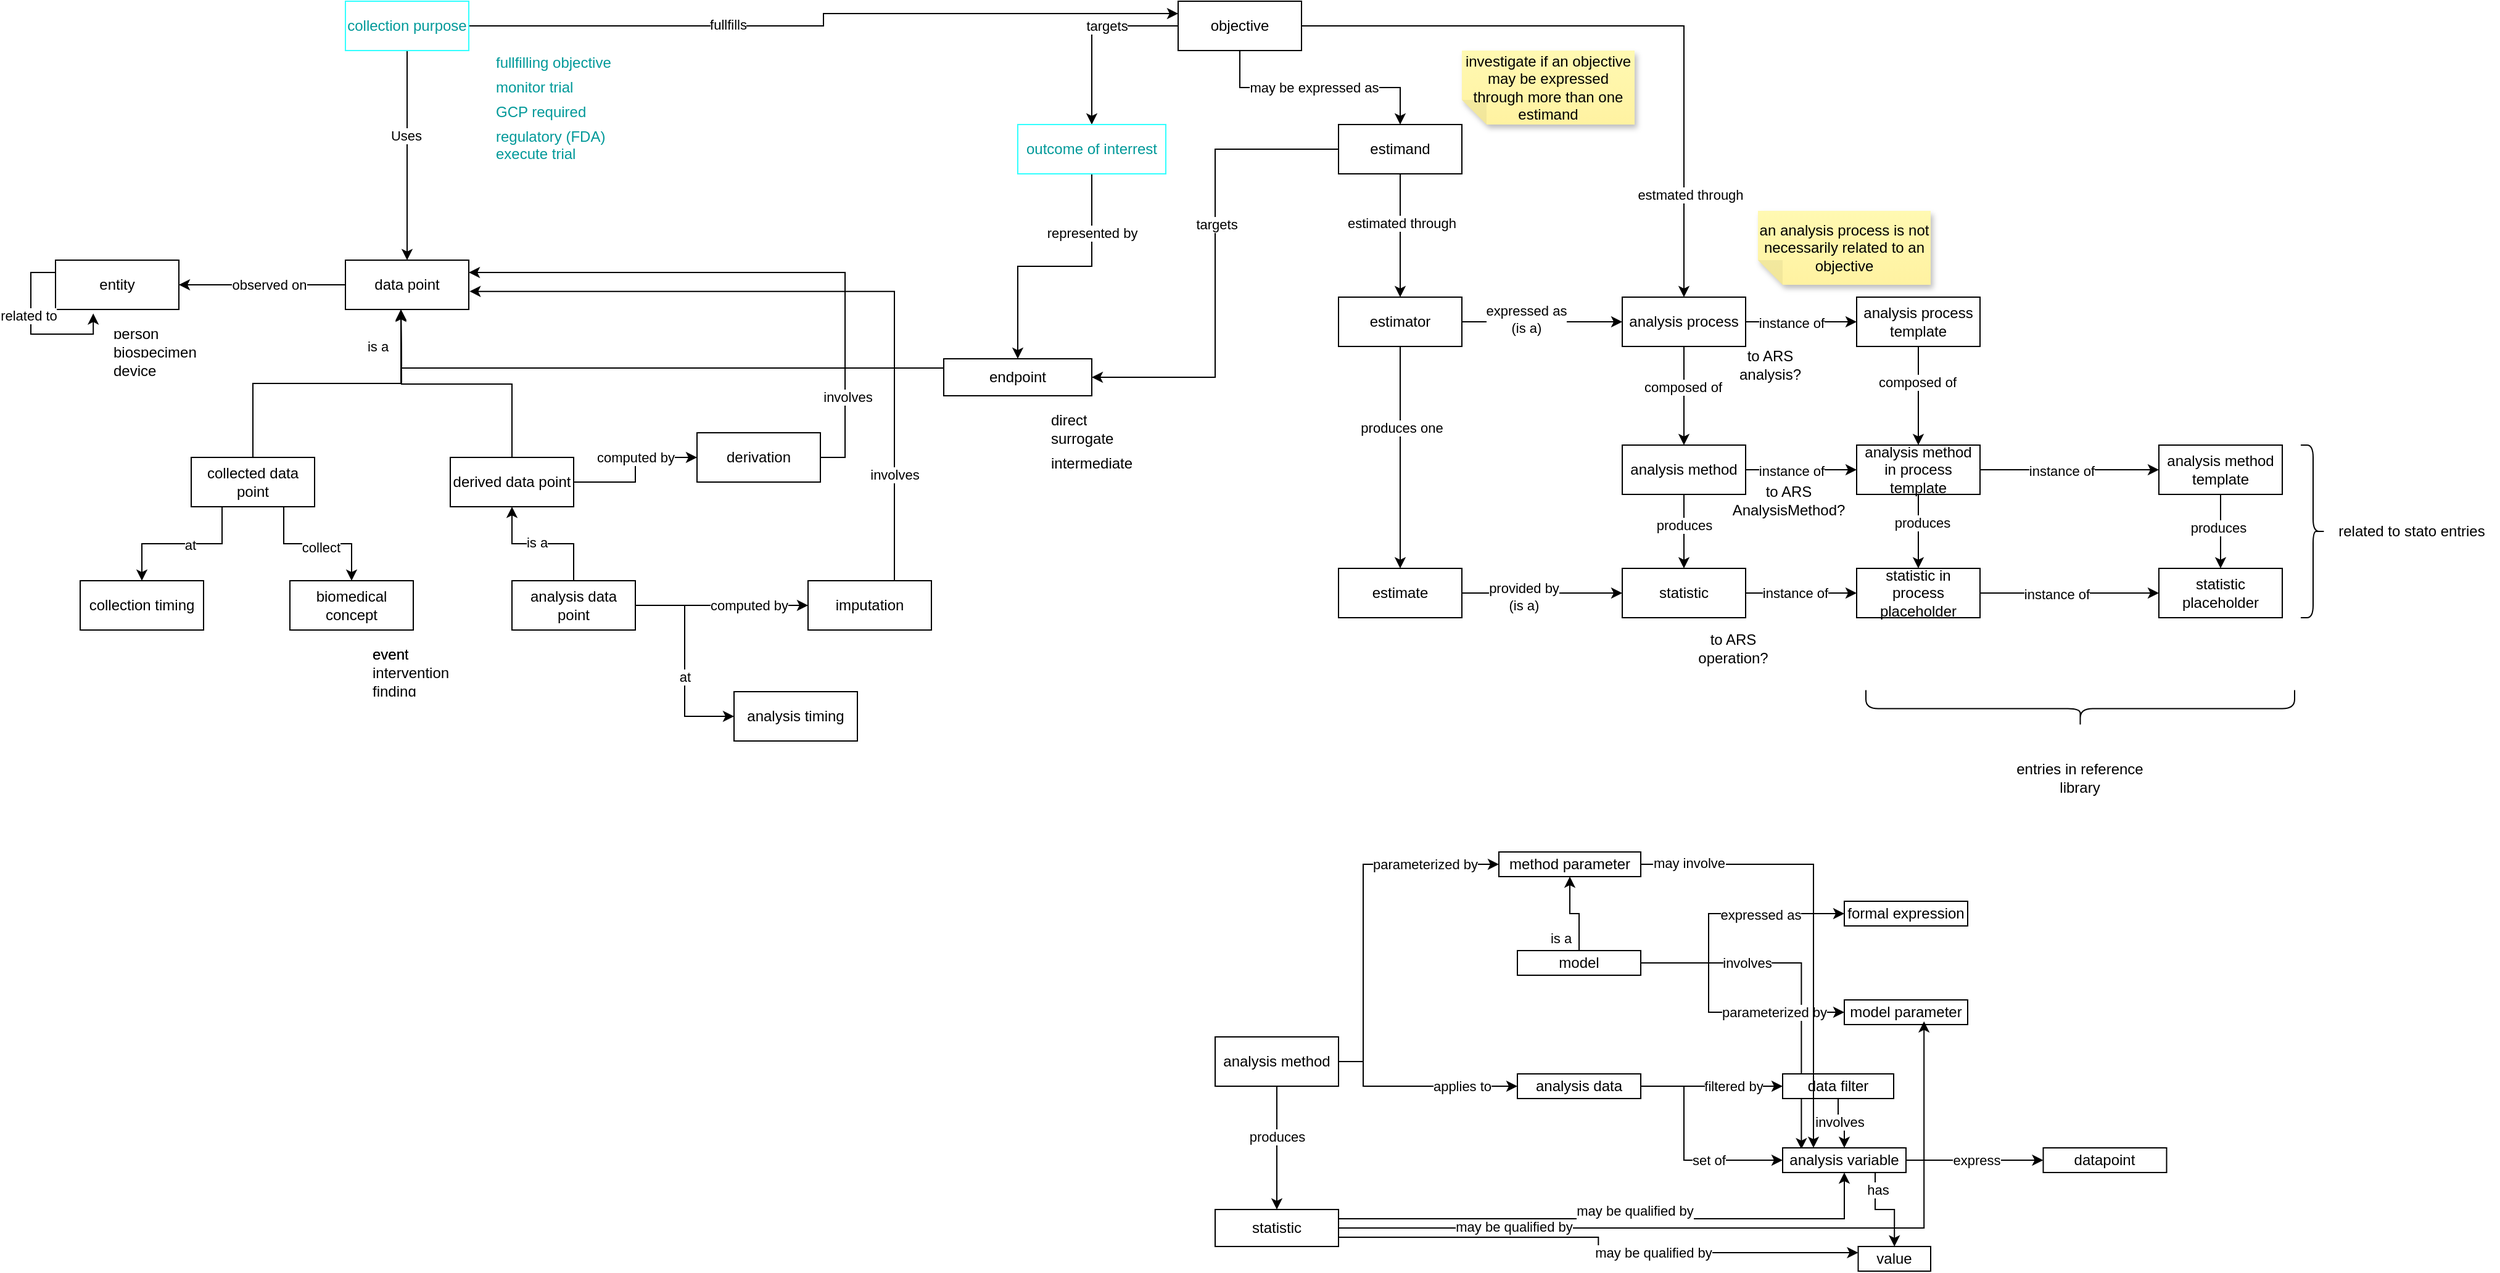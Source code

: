 <mxfile version="28.2.5">
  <diagram id="PpFPkoP9Tohy6IJCOHoA" name="Page-1">
    <mxGraphModel dx="2148" dy="1159" grid="1" gridSize="10" guides="1" tooltips="1" connect="1" arrows="1" fold="1" page="1" pageScale="1" pageWidth="850" pageHeight="1100" math="0" shadow="0">
      <root>
        <mxCell id="0" />
        <mxCell id="1" parent="0" />
        <mxCell id="tlHSpGF_E2xz41YYDQiU-115" style="edgeStyle=orthogonalEdgeStyle;rounded=0;orthogonalLoop=1;jettySize=auto;html=1;exitX=0;exitY=0.5;exitDx=0;exitDy=0;entryX=1;entryY=0.5;entryDx=0;entryDy=0;" parent="1" source="tlHSpGF_E2xz41YYDQiU-85" target="tlHSpGF_E2xz41YYDQiU-103" edge="1">
          <mxGeometry relative="1" as="geometry" />
        </mxCell>
        <mxCell id="tlHSpGF_E2xz41YYDQiU-126" value="observed on" style="edgeLabel;html=1;align=center;verticalAlign=middle;resizable=0;points=[];" parent="tlHSpGF_E2xz41YYDQiU-115" vertex="1" connectable="0">
          <mxGeometry x="-0.077" relative="1" as="geometry">
            <mxPoint as="offset" />
          </mxGeometry>
        </mxCell>
        <mxCell id="tlHSpGF_E2xz41YYDQiU-85" value="data point" style="whiteSpace=wrap;html=1;align=center;" parent="1" vertex="1">
          <mxGeometry x="325" y="250" width="100" height="40" as="geometry" />
        </mxCell>
        <mxCell id="tlHSpGF_E2xz41YYDQiU-117" style="edgeStyle=orthogonalEdgeStyle;rounded=0;orthogonalLoop=1;jettySize=auto;html=1;exitX=0.25;exitY=1;exitDx=0;exitDy=0;entryX=0.5;entryY=0;entryDx=0;entryDy=0;" parent="1" source="tlHSpGF_E2xz41YYDQiU-86" target="tlHSpGF_E2xz41YYDQiU-90" edge="1">
          <mxGeometry relative="1" as="geometry" />
        </mxCell>
        <mxCell id="tlHSpGF_E2xz41YYDQiU-120" value="at" style="edgeLabel;html=1;align=center;verticalAlign=middle;resizable=0;points=[];" parent="tlHSpGF_E2xz41YYDQiU-117" vertex="1" connectable="0">
          <mxGeometry x="-0.108" y="1" relative="1" as="geometry">
            <mxPoint as="offset" />
          </mxGeometry>
        </mxCell>
        <mxCell id="tlHSpGF_E2xz41YYDQiU-118" style="edgeStyle=orthogonalEdgeStyle;rounded=0;orthogonalLoop=1;jettySize=auto;html=1;exitX=0.75;exitY=1;exitDx=0;exitDy=0;entryX=0.5;entryY=0;entryDx=0;entryDy=0;" parent="1" source="tlHSpGF_E2xz41YYDQiU-86" target="tlHSpGF_E2xz41YYDQiU-89" edge="1">
          <mxGeometry relative="1" as="geometry" />
        </mxCell>
        <mxCell id="tlHSpGF_E2xz41YYDQiU-121" value="Text" style="edgeLabel;html=1;align=center;verticalAlign=middle;resizable=0;points=[];" parent="tlHSpGF_E2xz41YYDQiU-118" vertex="1" connectable="0">
          <mxGeometry x="-0.013" y="-2" relative="1" as="geometry">
            <mxPoint as="offset" />
          </mxGeometry>
        </mxCell>
        <mxCell id="tlHSpGF_E2xz41YYDQiU-122" value="collect" style="edgeLabel;html=1;align=center;verticalAlign=middle;resizable=0;points=[];" parent="tlHSpGF_E2xz41YYDQiU-118" vertex="1" connectable="0">
          <mxGeometry x="0.038" y="-3" relative="1" as="geometry">
            <mxPoint as="offset" />
          </mxGeometry>
        </mxCell>
        <mxCell id="tlHSpGF_E2xz41YYDQiU-86" value="collected data point" style="whiteSpace=wrap;html=1;align=center;" parent="1" vertex="1">
          <mxGeometry x="200" y="410" width="100" height="40" as="geometry" />
        </mxCell>
        <mxCell id="tlHSpGF_E2xz41YYDQiU-125" style="edgeStyle=orthogonalEdgeStyle;rounded=0;orthogonalLoop=1;jettySize=auto;html=1;exitX=0.5;exitY=0;exitDx=0;exitDy=0;" parent="1" source="tlHSpGF_E2xz41YYDQiU-87" edge="1">
          <mxGeometry relative="1" as="geometry">
            <mxPoint x="370.0" y="290" as="targetPoint" />
          </mxGeometry>
        </mxCell>
        <mxCell id="tlHSpGF_E2xz41YYDQiU-127" style="edgeStyle=orthogonalEdgeStyle;rounded=0;orthogonalLoop=1;jettySize=auto;html=1;exitX=1;exitY=0.5;exitDx=0;exitDy=0;entryX=0;entryY=0.5;entryDx=0;entryDy=0;" parent="1" source="tlHSpGF_E2xz41YYDQiU-87" target="tlHSpGF_E2xz41YYDQiU-93" edge="1">
          <mxGeometry relative="1" as="geometry" />
        </mxCell>
        <mxCell id="tlHSpGF_E2xz41YYDQiU-128" value="computed by" style="edgeLabel;html=1;align=center;verticalAlign=middle;resizable=0;points=[];" parent="tlHSpGF_E2xz41YYDQiU-127" vertex="1" connectable="0">
          <mxGeometry x="0.427" y="-1" relative="1" as="geometry">
            <mxPoint x="-16" y="-1" as="offset" />
          </mxGeometry>
        </mxCell>
        <mxCell id="tlHSpGF_E2xz41YYDQiU-87" value="derived data point" style="whiteSpace=wrap;html=1;align=center;" parent="1" vertex="1">
          <mxGeometry x="410" y="410" width="100" height="40" as="geometry" />
        </mxCell>
        <mxCell id="tlHSpGF_E2xz41YYDQiU-101" style="edgeStyle=orthogonalEdgeStyle;rounded=0;orthogonalLoop=1;jettySize=auto;html=1;exitX=0.5;exitY=0;exitDx=0;exitDy=0;" parent="1" source="tlHSpGF_E2xz41YYDQiU-88" target="tlHSpGF_E2xz41YYDQiU-87" edge="1">
          <mxGeometry relative="1" as="geometry" />
        </mxCell>
        <mxCell id="tlHSpGF_E2xz41YYDQiU-102" value="is a" style="edgeLabel;html=1;align=center;verticalAlign=middle;resizable=0;points=[];" parent="tlHSpGF_E2xz41YYDQiU-101" vertex="1" connectable="0">
          <mxGeometry x="0.308" y="-1" relative="1" as="geometry">
            <mxPoint x="12" as="offset" />
          </mxGeometry>
        </mxCell>
        <mxCell id="tlHSpGF_E2xz41YYDQiU-129" style="edgeStyle=orthogonalEdgeStyle;rounded=0;orthogonalLoop=1;jettySize=auto;html=1;exitX=1;exitY=0.5;exitDx=0;exitDy=0;entryX=0;entryY=0.5;entryDx=0;entryDy=0;" parent="1" source="tlHSpGF_E2xz41YYDQiU-88" target="tlHSpGF_E2xz41YYDQiU-100" edge="1">
          <mxGeometry relative="1" as="geometry" />
        </mxCell>
        <mxCell id="tlHSpGF_E2xz41YYDQiU-130" value="at" style="edgeLabel;html=1;align=center;verticalAlign=middle;resizable=0;points=[];" parent="tlHSpGF_E2xz41YYDQiU-129" vertex="1" connectable="0">
          <mxGeometry x="0.152" relative="1" as="geometry">
            <mxPoint as="offset" />
          </mxGeometry>
        </mxCell>
        <mxCell id="tlHSpGF_E2xz41YYDQiU-88" value="analysis data point" style="whiteSpace=wrap;html=1;align=center;" parent="1" vertex="1">
          <mxGeometry x="460" y="510" width="100" height="40" as="geometry" />
        </mxCell>
        <mxCell id="tlHSpGF_E2xz41YYDQiU-89" value="biomedical concept" style="whiteSpace=wrap;html=1;align=center;" parent="1" vertex="1">
          <mxGeometry x="280" y="510" width="100" height="40" as="geometry" />
        </mxCell>
        <mxCell id="tlHSpGF_E2xz41YYDQiU-90" value="collection timing" style="whiteSpace=wrap;html=1;align=center;" parent="1" vertex="1">
          <mxGeometry x="110" y="510" width="100" height="40" as="geometry" />
        </mxCell>
        <mxCell id="tlHSpGF_E2xz41YYDQiU-104" style="edgeStyle=orthogonalEdgeStyle;rounded=0;orthogonalLoop=1;jettySize=auto;html=1;exitX=1;exitY=0.5;exitDx=0;exitDy=0;entryX=1;entryY=0.25;entryDx=0;entryDy=0;" parent="1" source="tlHSpGF_E2xz41YYDQiU-93" target="tlHSpGF_E2xz41YYDQiU-85" edge="1">
          <mxGeometry relative="1" as="geometry" />
        </mxCell>
        <mxCell id="tlHSpGF_E2xz41YYDQiU-132" value="involves" style="edgeLabel;html=1;align=center;verticalAlign=middle;resizable=0;points=[];" parent="tlHSpGF_E2xz41YYDQiU-104" vertex="1" connectable="0">
          <mxGeometry x="-0.639" y="-2" relative="1" as="geometry">
            <mxPoint y="16" as="offset" />
          </mxGeometry>
        </mxCell>
        <mxCell id="tlHSpGF_E2xz41YYDQiU-93" value="derivation" style="whiteSpace=wrap;html=1;align=center;" parent="1" vertex="1">
          <mxGeometry x="610" y="390" width="100" height="40" as="geometry" />
        </mxCell>
        <mxCell id="tlHSpGF_E2xz41YYDQiU-98" value="imputation" style="whiteSpace=wrap;html=1;align=center;" parent="1" vertex="1">
          <mxGeometry x="700" y="510" width="100" height="40" as="geometry" />
        </mxCell>
        <mxCell id="tlHSpGF_E2xz41YYDQiU-99" value="" style="edgeStyle=orthogonalEdgeStyle;rounded=0;orthogonalLoop=1;jettySize=auto;html=1;" parent="1" source="tlHSpGF_E2xz41YYDQiU-88" target="tlHSpGF_E2xz41YYDQiU-98" edge="1">
          <mxGeometry relative="1" as="geometry" />
        </mxCell>
        <mxCell id="tlHSpGF_E2xz41YYDQiU-145" value="computed by" style="edgeLabel;html=1;align=center;verticalAlign=middle;resizable=0;points=[];" parent="tlHSpGF_E2xz41YYDQiU-99" vertex="1" connectable="0">
          <mxGeometry x="0.489" y="1" relative="1" as="geometry">
            <mxPoint x="-12" y="1" as="offset" />
          </mxGeometry>
        </mxCell>
        <mxCell id="tlHSpGF_E2xz41YYDQiU-100" value="analysis timing" style="whiteSpace=wrap;html=1;align=center;" parent="1" vertex="1">
          <mxGeometry x="640" y="600" width="100" height="40" as="geometry" />
        </mxCell>
        <mxCell id="tlHSpGF_E2xz41YYDQiU-103" value="entity" style="whiteSpace=wrap;html=1;align=center;" parent="1" vertex="1">
          <mxGeometry x="90" y="250" width="100" height="40" as="geometry" />
        </mxCell>
        <mxCell id="tlHSpGF_E2xz41YYDQiU-105" style="edgeStyle=orthogonalEdgeStyle;rounded=0;orthogonalLoop=1;jettySize=auto;html=1;entryX=1.006;entryY=0.634;entryDx=0;entryDy=0;entryPerimeter=0;exitX=0.75;exitY=0;exitDx=0;exitDy=0;" parent="1" source="tlHSpGF_E2xz41YYDQiU-98" target="tlHSpGF_E2xz41YYDQiU-85" edge="1">
          <mxGeometry relative="1" as="geometry">
            <mxPoint x="800" y="520" as="sourcePoint" />
            <Array as="points">
              <mxPoint x="770" y="510" />
              <mxPoint x="770" y="275" />
            </Array>
          </mxGeometry>
        </mxCell>
        <mxCell id="tlHSpGF_E2xz41YYDQiU-131" value="involves" style="edgeLabel;html=1;align=center;verticalAlign=middle;resizable=0;points=[];" parent="tlHSpGF_E2xz41YYDQiU-105" vertex="1" connectable="0">
          <mxGeometry x="-0.689" relative="1" as="geometry">
            <mxPoint as="offset" />
          </mxGeometry>
        </mxCell>
        <mxCell id="tlHSpGF_E2xz41YYDQiU-123" style="edgeStyle=orthogonalEdgeStyle;rounded=0;orthogonalLoop=1;jettySize=auto;html=1;exitX=0.5;exitY=0;exitDx=0;exitDy=0;entryX=0.45;entryY=1.026;entryDx=0;entryDy=0;entryPerimeter=0;" parent="1" source="tlHSpGF_E2xz41YYDQiU-86" target="tlHSpGF_E2xz41YYDQiU-85" edge="1">
          <mxGeometry relative="1" as="geometry" />
        </mxCell>
        <mxCell id="tlHSpGF_E2xz41YYDQiU-124" value="is a" style="edgeLabel;html=1;align=center;verticalAlign=middle;resizable=0;points=[];" parent="tlHSpGF_E2xz41YYDQiU-123" vertex="1" connectable="0">
          <mxGeometry x="-0.04" relative="1" as="geometry">
            <mxPoint x="46" y="-30" as="offset" />
          </mxGeometry>
        </mxCell>
        <mxCell id="tlHSpGF_E2xz41YYDQiU-134" style="edgeStyle=orthogonalEdgeStyle;rounded=0;orthogonalLoop=1;jettySize=auto;html=1;exitX=0;exitY=0.25;exitDx=0;exitDy=0;entryX=0.306;entryY=1.081;entryDx=0;entryDy=0;entryPerimeter=0;" parent="1" source="tlHSpGF_E2xz41YYDQiU-103" target="tlHSpGF_E2xz41YYDQiU-103" edge="1">
          <mxGeometry relative="1" as="geometry" />
        </mxCell>
        <mxCell id="tlHSpGF_E2xz41YYDQiU-135" value="related to" style="edgeLabel;html=1;align=center;verticalAlign=middle;resizable=0;points=[];" parent="tlHSpGF_E2xz41YYDQiU-134" vertex="1" connectable="0">
          <mxGeometry x="-0.201" y="-2" relative="1" as="geometry">
            <mxPoint as="offset" />
          </mxGeometry>
        </mxCell>
        <mxCell id="tlHSpGF_E2xz41YYDQiU-139" value="" style="edgeStyle=orthogonalEdgeStyle;rounded=0;orthogonalLoop=1;jettySize=auto;html=1;" parent="1" source="tlHSpGF_E2xz41YYDQiU-136" target="tlHSpGF_E2xz41YYDQiU-138" edge="1">
          <mxGeometry relative="1" as="geometry" />
        </mxCell>
        <mxCell id="tlHSpGF_E2xz41YYDQiU-140" value="targets" style="edgeLabel;html=1;align=center;verticalAlign=middle;resizable=0;points=[];" parent="tlHSpGF_E2xz41YYDQiU-139" vertex="1" connectable="0">
          <mxGeometry x="-0.23" relative="1" as="geometry">
            <mxPoint as="offset" />
          </mxGeometry>
        </mxCell>
        <mxCell id="tlHSpGF_E2xz41YYDQiU-178" style="edgeStyle=orthogonalEdgeStyle;rounded=0;orthogonalLoop=1;jettySize=auto;html=1;exitX=0.5;exitY=1;exitDx=0;exitDy=0;" parent="1" source="tlHSpGF_E2xz41YYDQiU-136" target="tlHSpGF_E2xz41YYDQiU-173" edge="1">
          <mxGeometry relative="1" as="geometry" />
        </mxCell>
        <mxCell id="tlHSpGF_E2xz41YYDQiU-179" value="may be expressed as" style="edgeLabel;html=1;align=center;verticalAlign=middle;resizable=0;points=[];" parent="tlHSpGF_E2xz41YYDQiU-178" vertex="1" connectable="0">
          <mxGeometry x="-0.326" relative="1" as="geometry">
            <mxPoint x="26" as="offset" />
          </mxGeometry>
        </mxCell>
        <mxCell id="tlHSpGF_E2xz41YYDQiU-197" style="edgeStyle=orthogonalEdgeStyle;rounded=0;orthogonalLoop=1;jettySize=auto;html=1;" parent="1" source="tlHSpGF_E2xz41YYDQiU-136" target="tlHSpGF_E2xz41YYDQiU-184" edge="1">
          <mxGeometry relative="1" as="geometry" />
        </mxCell>
        <mxCell id="tlHSpGF_E2xz41YYDQiU-198" value="estmated through" style="edgeLabel;html=1;align=center;verticalAlign=middle;resizable=0;points=[];" parent="tlHSpGF_E2xz41YYDQiU-197" vertex="1" connectable="0">
          <mxGeometry x="0.686" y="5" relative="1" as="geometry">
            <mxPoint as="offset" />
          </mxGeometry>
        </mxCell>
        <mxCell id="tlHSpGF_E2xz41YYDQiU-136" value="objective" style="whiteSpace=wrap;html=1;align=center;" parent="1" vertex="1">
          <mxGeometry x="1000" y="40" width="100" height="40" as="geometry" />
        </mxCell>
        <mxCell id="tlHSpGF_E2xz41YYDQiU-142" value="" style="edgeStyle=orthogonalEdgeStyle;rounded=0;orthogonalLoop=1;jettySize=auto;html=1;" parent="1" source="tlHSpGF_E2xz41YYDQiU-138" target="tlHSpGF_E2xz41YYDQiU-141" edge="1">
          <mxGeometry relative="1" as="geometry" />
        </mxCell>
        <mxCell id="tlHSpGF_E2xz41YYDQiU-143" value="represented by" style="edgeLabel;html=1;align=center;verticalAlign=middle;resizable=0;points=[];" parent="tlHSpGF_E2xz41YYDQiU-142" vertex="1" connectable="0">
          <mxGeometry x="-0.541" relative="1" as="geometry">
            <mxPoint as="offset" />
          </mxGeometry>
        </mxCell>
        <mxCell id="tlHSpGF_E2xz41YYDQiU-138" value="&lt;font style=&quot;color: rgb(0, 153, 153);&quot;&gt;outcome of interrest&lt;/font&gt;" style="whiteSpace=wrap;html=1;strokeColor=#33FFFF;" parent="1" vertex="1">
          <mxGeometry x="870" y="140" width="120" height="40" as="geometry" />
        </mxCell>
        <mxCell id="tlHSpGF_E2xz41YYDQiU-144" style="edgeStyle=orthogonalEdgeStyle;rounded=0;orthogonalLoop=1;jettySize=auto;html=1;exitX=0;exitY=0.25;exitDx=0;exitDy=0;" parent="1" source="tlHSpGF_E2xz41YYDQiU-141" edge="1">
          <mxGeometry relative="1" as="geometry">
            <mxPoint x="370.0" y="290" as="targetPoint" />
          </mxGeometry>
        </mxCell>
        <mxCell id="tlHSpGF_E2xz41YYDQiU-141" value="endpoint" style="whiteSpace=wrap;html=1;" parent="1" vertex="1">
          <mxGeometry x="810" y="330" width="120" height="30" as="geometry" />
        </mxCell>
        <mxCell id="tlHSpGF_E2xz41YYDQiU-146" value="" style="shape=table;startSize=0;container=1;collapsible=0;childLayout=tableLayout;fontSize=11;fillColor=none;strokeColor=none;" parent="1" vertex="1">
          <mxGeometry x="890" y="370" width="80" height="50" as="geometry" />
        </mxCell>
        <mxCell id="tlHSpGF_E2xz41YYDQiU-147" value="" style="shape=tableRow;horizontal=0;startSize=0;swimlaneHead=0;swimlaneBody=0;strokeColor=inherit;top=0;left=0;bottom=0;right=0;collapsible=0;dropTarget=0;fillColor=none;points=[[0,0.5],[1,0.5]];portConstraint=eastwest;fontSize=16;" parent="tlHSpGF_E2xz41YYDQiU-146" vertex="1">
          <mxGeometry width="80" height="15" as="geometry" />
        </mxCell>
        <mxCell id="tlHSpGF_E2xz41YYDQiU-148" value="direct" style="shape=partialRectangle;html=1;whiteSpace=wrap;connectable=0;strokeColor=inherit;overflow=hidden;fillColor=none;top=0;left=0;bottom=0;right=0;pointerEvents=1;fontSize=12;align=left;spacingLeft=5;" parent="tlHSpGF_E2xz41YYDQiU-147" vertex="1">
          <mxGeometry width="80" height="15" as="geometry">
            <mxRectangle width="80" height="15" as="alternateBounds" />
          </mxGeometry>
        </mxCell>
        <mxCell id="tlHSpGF_E2xz41YYDQiU-149" value="" style="shape=tableRow;horizontal=0;startSize=0;swimlaneHead=0;swimlaneBody=0;strokeColor=inherit;top=0;left=0;bottom=0;right=0;collapsible=0;dropTarget=0;fillColor=none;points=[[0,0.5],[1,0.5]];portConstraint=eastwest;fontSize=16;" parent="tlHSpGF_E2xz41YYDQiU-146" vertex="1">
          <mxGeometry y="15" width="80" height="20" as="geometry" />
        </mxCell>
        <mxCell id="tlHSpGF_E2xz41YYDQiU-150" value="surrogate" style="shape=partialRectangle;html=1;whiteSpace=wrap;connectable=0;strokeColor=inherit;overflow=hidden;fillColor=none;top=0;left=0;bottom=0;right=0;pointerEvents=1;fontSize=12;align=left;spacingLeft=5;" parent="tlHSpGF_E2xz41YYDQiU-149" vertex="1">
          <mxGeometry width="80" height="20" as="geometry">
            <mxRectangle width="80" height="20" as="alternateBounds" />
          </mxGeometry>
        </mxCell>
        <mxCell id="tlHSpGF_E2xz41YYDQiU-151" value="" style="shape=tableRow;horizontal=0;startSize=0;swimlaneHead=0;swimlaneBody=0;strokeColor=inherit;top=0;left=0;bottom=0;right=0;collapsible=0;dropTarget=0;fillColor=none;points=[[0,0.5],[1,0.5]];portConstraint=eastwest;fontSize=16;" parent="tlHSpGF_E2xz41YYDQiU-146" vertex="1">
          <mxGeometry y="35" width="80" height="15" as="geometry" />
        </mxCell>
        <mxCell id="tlHSpGF_E2xz41YYDQiU-152" value="intermediate" style="shape=partialRectangle;html=1;whiteSpace=wrap;connectable=0;strokeColor=inherit;overflow=hidden;fillColor=none;top=0;left=0;bottom=0;right=0;pointerEvents=1;fontSize=12;align=left;spacingLeft=5;" parent="tlHSpGF_E2xz41YYDQiU-151" vertex="1">
          <mxGeometry width="80" height="15" as="geometry">
            <mxRectangle width="80" height="15" as="alternateBounds" />
          </mxGeometry>
        </mxCell>
        <mxCell id="tlHSpGF_E2xz41YYDQiU-155" value="" style="shape=table;startSize=0;container=1;collapsible=0;childLayout=tableLayout;fontSize=11;fillColor=none;strokeColor=none;" parent="1" vertex="1">
          <mxGeometry x="340" y="560" width="80" height="45" as="geometry" />
        </mxCell>
        <mxCell id="tlHSpGF_E2xz41YYDQiU-156" value="" style="shape=tableRow;horizontal=0;startSize=0;swimlaneHead=0;swimlaneBody=0;strokeColor=inherit;top=0;left=0;bottom=0;right=0;collapsible=0;dropTarget=0;fillColor=none;points=[[0,0.5],[1,0.5]];portConstraint=eastwest;fontSize=16;" parent="tlHSpGF_E2xz41YYDQiU-155" vertex="1">
          <mxGeometry width="80" height="15" as="geometry" />
        </mxCell>
        <mxCell id="tlHSpGF_E2xz41YYDQiU-157" value="event" style="shape=partialRectangle;html=1;whiteSpace=wrap;connectable=0;strokeColor=inherit;overflow=hidden;fillColor=none;top=0;left=0;bottom=0;right=0;pointerEvents=1;fontSize=12;align=left;spacingLeft=5;" parent="tlHSpGF_E2xz41YYDQiU-156" vertex="1">
          <mxGeometry width="80" height="15" as="geometry">
            <mxRectangle width="80" height="15" as="alternateBounds" />
          </mxGeometry>
        </mxCell>
        <mxCell id="tlHSpGF_E2xz41YYDQiU-158" value="" style="shape=tableRow;horizontal=0;startSize=0;swimlaneHead=0;swimlaneBody=0;strokeColor=inherit;top=0;left=0;bottom=0;right=0;collapsible=0;dropTarget=0;fillColor=none;points=[[0,0.5],[1,0.5]];portConstraint=eastwest;fontSize=16;" parent="tlHSpGF_E2xz41YYDQiU-155" vertex="1">
          <mxGeometry y="15" width="80" height="15" as="geometry" />
        </mxCell>
        <mxCell id="tlHSpGF_E2xz41YYDQiU-159" value="intervention" style="shape=partialRectangle;html=1;whiteSpace=wrap;connectable=0;strokeColor=inherit;overflow=hidden;fillColor=none;top=0;left=0;bottom=0;right=0;pointerEvents=1;fontSize=12;align=left;spacingLeft=5;" parent="tlHSpGF_E2xz41YYDQiU-158" vertex="1">
          <mxGeometry width="80" height="15" as="geometry">
            <mxRectangle width="80" height="15" as="alternateBounds" />
          </mxGeometry>
        </mxCell>
        <mxCell id="tlHSpGF_E2xz41YYDQiU-160" value="" style="shape=tableRow;horizontal=0;startSize=0;swimlaneHead=0;swimlaneBody=0;strokeColor=inherit;top=0;left=0;bottom=0;right=0;collapsible=0;dropTarget=0;fillColor=none;points=[[0,0.5],[1,0.5]];portConstraint=eastwest;fontSize=16;" parent="tlHSpGF_E2xz41YYDQiU-155" vertex="1">
          <mxGeometry y="30" width="80" height="15" as="geometry" />
        </mxCell>
        <mxCell id="tlHSpGF_E2xz41YYDQiU-161" value="finding" style="shape=partialRectangle;html=1;whiteSpace=wrap;connectable=0;strokeColor=inherit;overflow=hidden;fillColor=none;top=0;left=0;bottom=0;right=0;pointerEvents=1;fontSize=12;align=left;spacingLeft=5;" parent="tlHSpGF_E2xz41YYDQiU-160" vertex="1">
          <mxGeometry width="80" height="15" as="geometry">
            <mxRectangle width="80" height="15" as="alternateBounds" />
          </mxGeometry>
        </mxCell>
        <mxCell id="tlHSpGF_E2xz41YYDQiU-164" value="" style="shape=table;startSize=0;container=1;collapsible=0;childLayout=tableLayout;fontSize=11;fillColor=none;strokeColor=none;" parent="1" vertex="1">
          <mxGeometry x="130" y="300" width="80" height="45" as="geometry" />
        </mxCell>
        <mxCell id="tlHSpGF_E2xz41YYDQiU-165" value="" style="shape=tableRow;horizontal=0;startSize=0;swimlaneHead=0;swimlaneBody=0;strokeColor=inherit;top=0;left=0;bottom=0;right=0;collapsible=0;dropTarget=0;fillColor=none;points=[[0,0.5],[1,0.5]];portConstraint=eastwest;fontSize=16;" parent="tlHSpGF_E2xz41YYDQiU-164" vertex="1">
          <mxGeometry width="80" height="15" as="geometry" />
        </mxCell>
        <mxCell id="tlHSpGF_E2xz41YYDQiU-166" value="person" style="shape=partialRectangle;html=1;whiteSpace=wrap;connectable=0;strokeColor=inherit;overflow=hidden;fillColor=none;top=0;left=0;bottom=0;right=0;pointerEvents=1;fontSize=12;align=left;spacingLeft=5;" parent="tlHSpGF_E2xz41YYDQiU-165" vertex="1">
          <mxGeometry width="80" height="15" as="geometry">
            <mxRectangle width="80" height="15" as="alternateBounds" />
          </mxGeometry>
        </mxCell>
        <mxCell id="tlHSpGF_E2xz41YYDQiU-167" value="" style="shape=tableRow;horizontal=0;startSize=0;swimlaneHead=0;swimlaneBody=0;strokeColor=inherit;top=0;left=0;bottom=0;right=0;collapsible=0;dropTarget=0;fillColor=none;points=[[0,0.5],[1,0.5]];portConstraint=eastwest;fontSize=16;" parent="tlHSpGF_E2xz41YYDQiU-164" vertex="1">
          <mxGeometry y="15" width="80" height="15" as="geometry" />
        </mxCell>
        <mxCell id="tlHSpGF_E2xz41YYDQiU-168" value="biospecimen" style="shape=partialRectangle;html=1;whiteSpace=wrap;connectable=0;strokeColor=inherit;overflow=hidden;fillColor=none;top=0;left=0;bottom=0;right=0;pointerEvents=1;fontSize=12;align=left;spacingLeft=5;" parent="tlHSpGF_E2xz41YYDQiU-167" vertex="1">
          <mxGeometry width="80" height="15" as="geometry">
            <mxRectangle width="80" height="15" as="alternateBounds" />
          </mxGeometry>
        </mxCell>
        <mxCell id="tlHSpGF_E2xz41YYDQiU-169" value="" style="shape=tableRow;horizontal=0;startSize=0;swimlaneHead=0;swimlaneBody=0;strokeColor=inherit;top=0;left=0;bottom=0;right=0;collapsible=0;dropTarget=0;fillColor=none;points=[[0,0.5],[1,0.5]];portConstraint=eastwest;fontSize=16;" parent="tlHSpGF_E2xz41YYDQiU-164" vertex="1">
          <mxGeometry y="30" width="80" height="15" as="geometry" />
        </mxCell>
        <mxCell id="tlHSpGF_E2xz41YYDQiU-170" value="device" style="shape=partialRectangle;html=1;whiteSpace=wrap;connectable=0;strokeColor=inherit;overflow=hidden;fillColor=none;top=0;left=0;bottom=0;right=0;pointerEvents=1;fontSize=12;align=left;spacingLeft=5;" parent="tlHSpGF_E2xz41YYDQiU-169" vertex="1">
          <mxGeometry width="80" height="15" as="geometry">
            <mxRectangle width="80" height="15" as="alternateBounds" />
          </mxGeometry>
        </mxCell>
        <mxCell id="tlHSpGF_E2xz41YYDQiU-175" style="edgeStyle=orthogonalEdgeStyle;rounded=0;orthogonalLoop=1;jettySize=auto;html=1;exitX=0;exitY=0.5;exitDx=0;exitDy=0;entryX=1;entryY=0.5;entryDx=0;entryDy=0;" parent="1" source="tlHSpGF_E2xz41YYDQiU-173" target="tlHSpGF_E2xz41YYDQiU-141" edge="1">
          <mxGeometry relative="1" as="geometry" />
        </mxCell>
        <mxCell id="tlHSpGF_E2xz41YYDQiU-176" value="targets" style="edgeLabel;html=1;align=center;verticalAlign=middle;resizable=0;points=[];" parent="tlHSpGF_E2xz41YYDQiU-175" vertex="1" connectable="0">
          <mxGeometry x="-0.164" y="1" relative="1" as="geometry">
            <mxPoint as="offset" />
          </mxGeometry>
        </mxCell>
        <mxCell id="tlHSpGF_E2xz41YYDQiU-180" style="edgeStyle=orthogonalEdgeStyle;rounded=0;orthogonalLoop=1;jettySize=auto;html=1;exitX=0.5;exitY=1;exitDx=0;exitDy=0;" parent="1" source="tlHSpGF_E2xz41YYDQiU-173" target="tlHSpGF_E2xz41YYDQiU-174" edge="1">
          <mxGeometry relative="1" as="geometry" />
        </mxCell>
        <mxCell id="tlHSpGF_E2xz41YYDQiU-181" value="estimated through" style="edgeLabel;html=1;align=center;verticalAlign=middle;resizable=0;points=[];" parent="tlHSpGF_E2xz41YYDQiU-180" vertex="1" connectable="0">
          <mxGeometry x="-0.197" y="1" relative="1" as="geometry">
            <mxPoint as="offset" />
          </mxGeometry>
        </mxCell>
        <mxCell id="tlHSpGF_E2xz41YYDQiU-173" value="estimand" style="whiteSpace=wrap;html=1;align=center;" parent="1" vertex="1">
          <mxGeometry x="1130" y="140" width="100" height="40" as="geometry" />
        </mxCell>
        <mxCell id="tlHSpGF_E2xz41YYDQiU-182" style="edgeStyle=orthogonalEdgeStyle;rounded=0;orthogonalLoop=1;jettySize=auto;html=1;exitX=0.5;exitY=1;exitDx=0;exitDy=0;" parent="1" source="tlHSpGF_E2xz41YYDQiU-174" target="tlHSpGF_E2xz41YYDQiU-177" edge="1">
          <mxGeometry relative="1" as="geometry" />
        </mxCell>
        <mxCell id="tlHSpGF_E2xz41YYDQiU-183" value="produces one" style="edgeLabel;html=1;align=center;verticalAlign=middle;resizable=0;points=[];" parent="tlHSpGF_E2xz41YYDQiU-182" vertex="1" connectable="0">
          <mxGeometry x="-0.266" y="1" relative="1" as="geometry">
            <mxPoint as="offset" />
          </mxGeometry>
        </mxCell>
        <mxCell id="tlHSpGF_E2xz41YYDQiU-191" style="edgeStyle=orthogonalEdgeStyle;rounded=0;orthogonalLoop=1;jettySize=auto;html=1;exitX=1;exitY=0.5;exitDx=0;exitDy=0;" parent="1" source="tlHSpGF_E2xz41YYDQiU-174" target="tlHSpGF_E2xz41YYDQiU-184" edge="1">
          <mxGeometry relative="1" as="geometry" />
        </mxCell>
        <mxCell id="tlHSpGF_E2xz41YYDQiU-192" value="expressed as&lt;br&gt;(is a)" style="edgeLabel;html=1;align=center;verticalAlign=middle;resizable=0;points=[];" parent="tlHSpGF_E2xz41YYDQiU-191" vertex="1" connectable="0">
          <mxGeometry x="-0.205" y="2" relative="1" as="geometry">
            <mxPoint as="offset" />
          </mxGeometry>
        </mxCell>
        <mxCell id="tlHSpGF_E2xz41YYDQiU-174" value="estimator" style="whiteSpace=wrap;html=1;align=center;" parent="1" vertex="1">
          <mxGeometry x="1130" y="280" width="100" height="40" as="geometry" />
        </mxCell>
        <mxCell id="tlHSpGF_E2xz41YYDQiU-193" style="edgeStyle=orthogonalEdgeStyle;rounded=0;orthogonalLoop=1;jettySize=auto;html=1;exitX=1;exitY=0.5;exitDx=0;exitDy=0;" parent="1" source="tlHSpGF_E2xz41YYDQiU-177" target="tlHSpGF_E2xz41YYDQiU-188" edge="1">
          <mxGeometry relative="1" as="geometry" />
        </mxCell>
        <mxCell id="tlHSpGF_E2xz41YYDQiU-194" value="provided by&lt;br&gt;(is a)" style="edgeLabel;html=1;align=center;verticalAlign=middle;resizable=0;points=[];" parent="tlHSpGF_E2xz41YYDQiU-193" vertex="1" connectable="0">
          <mxGeometry x="-0.227" y="-3" relative="1" as="geometry">
            <mxPoint as="offset" />
          </mxGeometry>
        </mxCell>
        <mxCell id="tlHSpGF_E2xz41YYDQiU-177" value="estimate" style="whiteSpace=wrap;html=1;align=center;" parent="1" vertex="1">
          <mxGeometry x="1130" y="500" width="100" height="40" as="geometry" />
        </mxCell>
        <mxCell id="tlHSpGF_E2xz41YYDQiU-186" style="edgeStyle=orthogonalEdgeStyle;rounded=0;orthogonalLoop=1;jettySize=auto;html=1;exitX=0.5;exitY=1;exitDx=0;exitDy=0;" parent="1" source="tlHSpGF_E2xz41YYDQiU-184" target="tlHSpGF_E2xz41YYDQiU-185" edge="1">
          <mxGeometry relative="1" as="geometry" />
        </mxCell>
        <mxCell id="tlHSpGF_E2xz41YYDQiU-187" value="composed of" style="edgeLabel;html=1;align=center;verticalAlign=middle;resizable=0;points=[];" parent="tlHSpGF_E2xz41YYDQiU-186" vertex="1" connectable="0">
          <mxGeometry x="-0.182" y="-1" relative="1" as="geometry">
            <mxPoint as="offset" />
          </mxGeometry>
        </mxCell>
        <mxCell id="tlHSpGF_E2xz41YYDQiU-213" style="edgeStyle=orthogonalEdgeStyle;rounded=0;orthogonalLoop=1;jettySize=auto;html=1;exitX=1;exitY=0.5;exitDx=0;exitDy=0;" parent="1" source="tlHSpGF_E2xz41YYDQiU-184" target="tlHSpGF_E2xz41YYDQiU-201" edge="1">
          <mxGeometry relative="1" as="geometry" />
        </mxCell>
        <mxCell id="tlHSpGF_E2xz41YYDQiU-214" value="instance of" style="edgeLabel;html=1;align=center;verticalAlign=middle;resizable=0;points=[];" parent="tlHSpGF_E2xz41YYDQiU-213" vertex="1" connectable="0">
          <mxGeometry x="-0.181" y="-1" relative="1" as="geometry">
            <mxPoint as="offset" />
          </mxGeometry>
        </mxCell>
        <mxCell id="tlHSpGF_E2xz41YYDQiU-184" value="analysis process" style="whiteSpace=wrap;html=1;align=center;" parent="1" vertex="1">
          <mxGeometry x="1360" y="280" width="100" height="40" as="geometry" />
        </mxCell>
        <mxCell id="tlHSpGF_E2xz41YYDQiU-189" style="edgeStyle=orthogonalEdgeStyle;rounded=0;orthogonalLoop=1;jettySize=auto;html=1;exitX=0.5;exitY=1;exitDx=0;exitDy=0;entryX=0.5;entryY=0;entryDx=0;entryDy=0;" parent="1" source="tlHSpGF_E2xz41YYDQiU-185" target="tlHSpGF_E2xz41YYDQiU-188" edge="1">
          <mxGeometry relative="1" as="geometry" />
        </mxCell>
        <mxCell id="tlHSpGF_E2xz41YYDQiU-190" value="produces" style="edgeLabel;html=1;align=center;verticalAlign=middle;resizable=0;points=[];" parent="tlHSpGF_E2xz41YYDQiU-189" vertex="1" connectable="0">
          <mxGeometry x="-0.182" relative="1" as="geometry">
            <mxPoint as="offset" />
          </mxGeometry>
        </mxCell>
        <mxCell id="tlHSpGF_E2xz41YYDQiU-215" style="edgeStyle=orthogonalEdgeStyle;rounded=0;orthogonalLoop=1;jettySize=auto;html=1;exitX=1;exitY=0.5;exitDx=0;exitDy=0;" parent="1" source="tlHSpGF_E2xz41YYDQiU-185" target="tlHSpGF_E2xz41YYDQiU-202" edge="1">
          <mxGeometry relative="1" as="geometry" />
        </mxCell>
        <mxCell id="tlHSpGF_E2xz41YYDQiU-216" value="instance of" style="edgeLabel;html=1;align=center;verticalAlign=middle;resizable=0;points=[];" parent="tlHSpGF_E2xz41YYDQiU-215" vertex="1" connectable="0">
          <mxGeometry x="-0.181" y="-1" relative="1" as="geometry">
            <mxPoint as="offset" />
          </mxGeometry>
        </mxCell>
        <mxCell id="tlHSpGF_E2xz41YYDQiU-185" value="analysis method" style="whiteSpace=wrap;html=1;align=center;" parent="1" vertex="1">
          <mxGeometry x="1360" y="400" width="100" height="40" as="geometry" />
        </mxCell>
        <mxCell id="tlHSpGF_E2xz41YYDQiU-221" style="edgeStyle=orthogonalEdgeStyle;rounded=0;orthogonalLoop=1;jettySize=auto;html=1;exitX=1;exitY=0.5;exitDx=0;exitDy=0;entryX=0;entryY=0.5;entryDx=0;entryDy=0;" parent="1" source="tlHSpGF_E2xz41YYDQiU-188" target="tlHSpGF_E2xz41YYDQiU-203" edge="1">
          <mxGeometry relative="1" as="geometry" />
        </mxCell>
        <mxCell id="tlHSpGF_E2xz41YYDQiU-222" value="instance of" style="edgeLabel;html=1;align=center;verticalAlign=middle;resizable=0;points=[];" parent="tlHSpGF_E2xz41YYDQiU-221" vertex="1" connectable="0">
          <mxGeometry x="-0.293" relative="1" as="geometry">
            <mxPoint x="8" as="offset" />
          </mxGeometry>
        </mxCell>
        <mxCell id="tlHSpGF_E2xz41YYDQiU-188" value="statistic" style="whiteSpace=wrap;html=1;align=center;" parent="1" vertex="1">
          <mxGeometry x="1360" y="500" width="100" height="40" as="geometry" />
        </mxCell>
        <mxCell id="tlHSpGF_E2xz41YYDQiU-199" value="an analysis process is not necessarily related to an objective" style="shape=note;whiteSpace=wrap;html=1;backgroundOutline=1;fontColor=#000000;darkOpacity=0.05;fillColor=#FFF9B2;strokeColor=none;fillStyle=solid;direction=west;gradientDirection=north;gradientColor=#FFF2A1;shadow=1;size=20;pointerEvents=1;" parent="1" vertex="1">
          <mxGeometry x="1470" y="210" width="140" height="60" as="geometry" />
        </mxCell>
        <mxCell id="tlHSpGF_E2xz41YYDQiU-200" value="investigate if an objective may be expressed through more than one estimand" style="shape=note;whiteSpace=wrap;html=1;backgroundOutline=1;fontColor=#000000;darkOpacity=0.05;fillColor=#FFF9B2;strokeColor=none;fillStyle=solid;direction=west;gradientDirection=north;gradientColor=#FFF2A1;shadow=1;size=20;pointerEvents=1;" parent="1" vertex="1">
          <mxGeometry x="1230" y="80" width="140" height="60" as="geometry" />
        </mxCell>
        <mxCell id="tlHSpGF_E2xz41YYDQiU-207" style="edgeStyle=orthogonalEdgeStyle;rounded=0;orthogonalLoop=1;jettySize=auto;html=1;exitX=0.5;exitY=1;exitDx=0;exitDy=0;" parent="1" source="tlHSpGF_E2xz41YYDQiU-201" target="tlHSpGF_E2xz41YYDQiU-202" edge="1">
          <mxGeometry relative="1" as="geometry" />
        </mxCell>
        <mxCell id="tlHSpGF_E2xz41YYDQiU-208" value="composed of" style="edgeLabel;html=1;align=center;verticalAlign=middle;resizable=0;points=[];" parent="tlHSpGF_E2xz41YYDQiU-207" vertex="1" connectable="0">
          <mxGeometry x="-0.292" y="-1" relative="1" as="geometry">
            <mxPoint as="offset" />
          </mxGeometry>
        </mxCell>
        <mxCell id="tlHSpGF_E2xz41YYDQiU-201" value="analysis process template" style="whiteSpace=wrap;html=1;align=center;" parent="1" vertex="1">
          <mxGeometry x="1550" y="280" width="100" height="40" as="geometry" />
        </mxCell>
        <mxCell id="tlHSpGF_E2xz41YYDQiU-209" style="edgeStyle=orthogonalEdgeStyle;rounded=0;orthogonalLoop=1;jettySize=auto;html=1;exitX=0.5;exitY=1;exitDx=0;exitDy=0;" parent="1" source="tlHSpGF_E2xz41YYDQiU-202" target="tlHSpGF_E2xz41YYDQiU-203" edge="1">
          <mxGeometry relative="1" as="geometry" />
        </mxCell>
        <mxCell id="tlHSpGF_E2xz41YYDQiU-210" value="produces" style="edgeLabel;html=1;align=center;verticalAlign=middle;resizable=0;points=[];" parent="tlHSpGF_E2xz41YYDQiU-209" vertex="1" connectable="0">
          <mxGeometry x="-0.25" y="3" relative="1" as="geometry">
            <mxPoint as="offset" />
          </mxGeometry>
        </mxCell>
        <mxCell id="tlHSpGF_E2xz41YYDQiU-217" style="edgeStyle=orthogonalEdgeStyle;rounded=0;orthogonalLoop=1;jettySize=auto;html=1;exitX=1;exitY=0.5;exitDx=0;exitDy=0;entryX=0;entryY=0.5;entryDx=0;entryDy=0;" parent="1" source="tlHSpGF_E2xz41YYDQiU-202" target="tlHSpGF_E2xz41YYDQiU-205" edge="1">
          <mxGeometry relative="1" as="geometry" />
        </mxCell>
        <mxCell id="tlHSpGF_E2xz41YYDQiU-218" value="instance of" style="edgeLabel;html=1;align=center;verticalAlign=middle;resizable=0;points=[];" parent="tlHSpGF_E2xz41YYDQiU-217" vertex="1" connectable="0">
          <mxGeometry x="-0.09" y="-1" relative="1" as="geometry">
            <mxPoint as="offset" />
          </mxGeometry>
        </mxCell>
        <mxCell id="tlHSpGF_E2xz41YYDQiU-202" value="analysis method in process template" style="whiteSpace=wrap;html=1;align=center;" parent="1" vertex="1">
          <mxGeometry x="1550" y="400" width="100" height="40" as="geometry" />
        </mxCell>
        <mxCell id="tlHSpGF_E2xz41YYDQiU-219" style="edgeStyle=orthogonalEdgeStyle;rounded=0;orthogonalLoop=1;jettySize=auto;html=1;exitX=1;exitY=0.5;exitDx=0;exitDy=0;" parent="1" source="tlHSpGF_E2xz41YYDQiU-203" target="tlHSpGF_E2xz41YYDQiU-206" edge="1">
          <mxGeometry relative="1" as="geometry" />
        </mxCell>
        <mxCell id="tlHSpGF_E2xz41YYDQiU-220" value="instance of" style="edgeLabel;html=1;align=center;verticalAlign=middle;resizable=0;points=[];" parent="tlHSpGF_E2xz41YYDQiU-219" vertex="1" connectable="0">
          <mxGeometry x="-0.147" y="-1" relative="1" as="geometry">
            <mxPoint as="offset" />
          </mxGeometry>
        </mxCell>
        <mxCell id="tlHSpGF_E2xz41YYDQiU-203" value="statistic in process placeholder" style="whiteSpace=wrap;html=1;align=center;" parent="1" vertex="1">
          <mxGeometry x="1550" y="500" width="100" height="40" as="geometry" />
        </mxCell>
        <mxCell id="tlHSpGF_E2xz41YYDQiU-211" style="edgeStyle=orthogonalEdgeStyle;rounded=0;orthogonalLoop=1;jettySize=auto;html=1;exitX=0.5;exitY=1;exitDx=0;exitDy=0;" parent="1" source="tlHSpGF_E2xz41YYDQiU-205" target="tlHSpGF_E2xz41YYDQiU-206" edge="1">
          <mxGeometry relative="1" as="geometry" />
        </mxCell>
        <mxCell id="tlHSpGF_E2xz41YYDQiU-212" value="produces" style="edgeLabel;html=1;align=center;verticalAlign=middle;resizable=0;points=[];" parent="tlHSpGF_E2xz41YYDQiU-211" vertex="1" connectable="0">
          <mxGeometry x="-0.111" y="-2" relative="1" as="geometry">
            <mxPoint as="offset" />
          </mxGeometry>
        </mxCell>
        <mxCell id="tlHSpGF_E2xz41YYDQiU-205" value="analysis method template" style="whiteSpace=wrap;html=1;align=center;" parent="1" vertex="1">
          <mxGeometry x="1795" y="400" width="100" height="40" as="geometry" />
        </mxCell>
        <mxCell id="tlHSpGF_E2xz41YYDQiU-206" value="statistic placeholder" style="whiteSpace=wrap;html=1;align=center;" parent="1" vertex="1">
          <mxGeometry x="1795" y="500" width="100" height="40" as="geometry" />
        </mxCell>
        <mxCell id="tlHSpGF_E2xz41YYDQiU-223" value="to ARS AnalysisMethod?" style="text;html=1;align=center;verticalAlign=middle;whiteSpace=wrap;rounded=0;" parent="1" vertex="1">
          <mxGeometry x="1450" y="430" width="90" height="30" as="geometry" />
        </mxCell>
        <mxCell id="tlHSpGF_E2xz41YYDQiU-224" value="to ARS operation?" style="text;html=1;align=center;verticalAlign=middle;whiteSpace=wrap;rounded=0;" parent="1" vertex="1">
          <mxGeometry x="1420" y="550" width="60" height="30" as="geometry" />
        </mxCell>
        <mxCell id="tlHSpGF_E2xz41YYDQiU-225" value="" style="shape=curlyBracket;whiteSpace=wrap;html=1;rounded=1;flipH=1;labelPosition=right;verticalLabelPosition=middle;align=left;verticalAlign=middle;size=0.5;rotation=90;" parent="1" vertex="1">
          <mxGeometry x="1716.25" y="440" width="30" height="347.5" as="geometry" />
        </mxCell>
        <mxCell id="tlHSpGF_E2xz41YYDQiU-226" value="entries in reference library" style="text;html=1;align=center;verticalAlign=middle;whiteSpace=wrap;rounded=0;" parent="1" vertex="1">
          <mxGeometry x="1661.25" y="640" width="140" height="60" as="geometry" />
        </mxCell>
        <mxCell id="tlHSpGF_E2xz41YYDQiU-228" value="related to stato entries" style="text;html=1;align=center;verticalAlign=middle;whiteSpace=wrap;rounded=0;" parent="1" vertex="1">
          <mxGeometry x="1930" y="450" width="140" height="40" as="geometry" />
        </mxCell>
        <mxCell id="tlHSpGF_E2xz41YYDQiU-229" value="" style="shape=curlyBracket;whiteSpace=wrap;html=1;rounded=1;flipH=1;labelPosition=right;verticalLabelPosition=middle;align=left;verticalAlign=middle;" parent="1" vertex="1">
          <mxGeometry x="1910" y="400" width="20" height="140" as="geometry" />
        </mxCell>
        <mxCell id="tlHSpGF_E2xz41YYDQiU-230" value="to ARS analysis?" style="text;html=1;align=center;verticalAlign=middle;whiteSpace=wrap;rounded=0;" parent="1" vertex="1">
          <mxGeometry x="1450" y="320" width="60" height="30" as="geometry" />
        </mxCell>
        <mxCell id="kIMrEEVXeaMWXLV_XyzS-2" style="edgeStyle=orthogonalEdgeStyle;rounded=0;orthogonalLoop=1;jettySize=auto;html=1;" edge="1" parent="1" source="kIMrEEVXeaMWXLV_XyzS-1" target="tlHSpGF_E2xz41YYDQiU-85">
          <mxGeometry relative="1" as="geometry" />
        </mxCell>
        <mxCell id="kIMrEEVXeaMWXLV_XyzS-3" value="Uses" style="edgeLabel;html=1;align=center;verticalAlign=middle;resizable=0;points=[];" vertex="1" connectable="0" parent="kIMrEEVXeaMWXLV_XyzS-2">
          <mxGeometry x="-0.186" y="-1" relative="1" as="geometry">
            <mxPoint as="offset" />
          </mxGeometry>
        </mxCell>
        <mxCell id="kIMrEEVXeaMWXLV_XyzS-4" style="edgeStyle=orthogonalEdgeStyle;rounded=0;orthogonalLoop=1;jettySize=auto;html=1;entryX=0;entryY=0.25;entryDx=0;entryDy=0;" edge="1" parent="1" source="kIMrEEVXeaMWXLV_XyzS-1" target="tlHSpGF_E2xz41YYDQiU-136">
          <mxGeometry relative="1" as="geometry" />
        </mxCell>
        <mxCell id="kIMrEEVXeaMWXLV_XyzS-5" value="fullfills" style="edgeLabel;html=1;align=center;verticalAlign=middle;resizable=0;points=[];" vertex="1" connectable="0" parent="kIMrEEVXeaMWXLV_XyzS-4">
          <mxGeometry x="-0.284" y="1" relative="1" as="geometry">
            <mxPoint as="offset" />
          </mxGeometry>
        </mxCell>
        <mxCell id="kIMrEEVXeaMWXLV_XyzS-1" value="&lt;font style=&quot;color: rgb(0, 153, 153);&quot;&gt;collection purpose&lt;/font&gt;" style="whiteSpace=wrap;html=1;align=center;strokeColor=#33FFFF;" vertex="1" parent="1">
          <mxGeometry x="325" y="40" width="100" height="40" as="geometry" />
        </mxCell>
        <mxCell id="kIMrEEVXeaMWXLV_XyzS-6" value="event" style="shape=partialRectangle;html=1;whiteSpace=wrap;connectable=0;strokeColor=inherit;overflow=hidden;fillColor=none;top=0;left=0;bottom=0;right=0;pointerEvents=1;fontSize=12;align=left;spacingLeft=5;" vertex="1" parent="1">
          <mxGeometry x="340" y="560" width="80" height="15" as="geometry">
            <mxRectangle width="80" height="15" as="alternateBounds" />
          </mxGeometry>
        </mxCell>
        <mxCell id="kIMrEEVXeaMWXLV_XyzS-53" style="edgeStyle=orthogonalEdgeStyle;rounded=0;orthogonalLoop=1;jettySize=auto;html=1;exitX=1;exitY=0.5;exitDx=0;exitDy=0;entryX=0;entryY=0.5;entryDx=0;entryDy=0;" edge="1" parent="1" source="kIMrEEVXeaMWXLV_XyzS-16" target="kIMrEEVXeaMWXLV_XyzS-56">
          <mxGeometry relative="1" as="geometry">
            <Array as="points">
              <mxPoint x="1150" y="900" />
              <mxPoint x="1150" y="740" />
            </Array>
          </mxGeometry>
        </mxCell>
        <mxCell id="kIMrEEVXeaMWXLV_XyzS-57" value="parameterized by" style="edgeLabel;html=1;align=center;verticalAlign=middle;resizable=0;points=[];" vertex="1" connectable="0" parent="kIMrEEVXeaMWXLV_XyzS-53">
          <mxGeometry x="0.721" y="-1" relative="1" as="geometry">
            <mxPoint x="-20" y="-1" as="offset" />
          </mxGeometry>
        </mxCell>
        <mxCell id="kIMrEEVXeaMWXLV_XyzS-54" style="edgeStyle=orthogonalEdgeStyle;rounded=0;orthogonalLoop=1;jettySize=auto;html=1;exitX=1;exitY=0.5;exitDx=0;exitDy=0;" edge="1" parent="1" source="kIMrEEVXeaMWXLV_XyzS-16" target="kIMrEEVXeaMWXLV_XyzS-35">
          <mxGeometry relative="1" as="geometry">
            <Array as="points">
              <mxPoint x="1150" y="900" />
              <mxPoint x="1150" y="920" />
            </Array>
          </mxGeometry>
        </mxCell>
        <mxCell id="kIMrEEVXeaMWXLV_XyzS-55" value="applies to" style="edgeLabel;html=1;align=center;verticalAlign=middle;resizable=0;points=[];" vertex="1" connectable="0" parent="kIMrEEVXeaMWXLV_XyzS-54">
          <mxGeometry x="0.328" y="1" relative="1" as="geometry">
            <mxPoint x="10" y="1" as="offset" />
          </mxGeometry>
        </mxCell>
        <mxCell id="kIMrEEVXeaMWXLV_XyzS-16" value="analysis method" style="whiteSpace=wrap;html=1;align=center;" vertex="1" parent="1">
          <mxGeometry x="1030" y="880" width="100" height="40" as="geometry" />
        </mxCell>
        <mxCell id="kIMrEEVXeaMWXLV_XyzS-45" style="edgeStyle=orthogonalEdgeStyle;rounded=0;orthogonalLoop=1;jettySize=auto;html=1;entryX=0.5;entryY=1;entryDx=0;entryDy=0;exitX=1;exitY=0.25;exitDx=0;exitDy=0;" edge="1" parent="1" source="kIMrEEVXeaMWXLV_XyzS-17" target="kIMrEEVXeaMWXLV_XyzS-38">
          <mxGeometry relative="1" as="geometry" />
        </mxCell>
        <mxCell id="kIMrEEVXeaMWXLV_XyzS-46" value="may be qualified by" style="edgeLabel;html=1;align=center;verticalAlign=middle;resizable=0;points=[];" vertex="1" connectable="0" parent="kIMrEEVXeaMWXLV_XyzS-45">
          <mxGeometry x="-0.258" relative="1" as="geometry">
            <mxPoint x="74" y="-7" as="offset" />
          </mxGeometry>
        </mxCell>
        <mxCell id="kIMrEEVXeaMWXLV_XyzS-65" style="edgeStyle=orthogonalEdgeStyle;rounded=0;orthogonalLoop=1;jettySize=auto;html=1;entryX=0;entryY=0.25;entryDx=0;entryDy=0;exitX=1;exitY=0.75;exitDx=0;exitDy=0;" edge="1" parent="1" source="kIMrEEVXeaMWXLV_XyzS-17" target="kIMrEEVXeaMWXLV_XyzS-62">
          <mxGeometry relative="1" as="geometry">
            <mxPoint x="1130" y="1070" as="sourcePoint" />
          </mxGeometry>
        </mxCell>
        <mxCell id="kIMrEEVXeaMWXLV_XyzS-66" value="may be qualified by" style="edgeLabel;html=1;align=center;verticalAlign=middle;resizable=0;points=[];" vertex="1" connectable="0" parent="kIMrEEVXeaMWXLV_XyzS-65">
          <mxGeometry x="0.233" relative="1" as="geometry">
            <mxPoint as="offset" />
          </mxGeometry>
        </mxCell>
        <mxCell id="kIMrEEVXeaMWXLV_XyzS-17" value="statistic" style="whiteSpace=wrap;html=1;align=center;" vertex="1" parent="1">
          <mxGeometry x="1030" y="1020" width="100" height="30" as="geometry" />
        </mxCell>
        <mxCell id="kIMrEEVXeaMWXLV_XyzS-18" style="edgeStyle=orthogonalEdgeStyle;rounded=0;orthogonalLoop=1;jettySize=auto;html=1;exitX=0.5;exitY=1;exitDx=0;exitDy=0;entryX=0.5;entryY=0;entryDx=0;entryDy=0;" edge="1" source="kIMrEEVXeaMWXLV_XyzS-16" target="kIMrEEVXeaMWXLV_XyzS-17" parent="1">
          <mxGeometry relative="1" as="geometry" />
        </mxCell>
        <mxCell id="kIMrEEVXeaMWXLV_XyzS-19" value="produces" style="edgeLabel;html=1;align=center;verticalAlign=middle;resizable=0;points=[];" vertex="1" connectable="0" parent="kIMrEEVXeaMWXLV_XyzS-18">
          <mxGeometry x="-0.182" relative="1" as="geometry">
            <mxPoint as="offset" />
          </mxGeometry>
        </mxCell>
        <mxCell id="kIMrEEVXeaMWXLV_XyzS-22" style="edgeStyle=orthogonalEdgeStyle;rounded=0;orthogonalLoop=1;jettySize=auto;html=1;entryX=0;entryY=0.5;entryDx=0;entryDy=0;exitX=1;exitY=0.5;exitDx=0;exitDy=0;" edge="1" parent="1" source="kIMrEEVXeaMWXLV_XyzS-20" target="kIMrEEVXeaMWXLV_XyzS-21">
          <mxGeometry relative="1" as="geometry">
            <Array as="points">
              <mxPoint x="1430" y="820" />
              <mxPoint x="1430" y="780" />
            </Array>
          </mxGeometry>
        </mxCell>
        <mxCell id="kIMrEEVXeaMWXLV_XyzS-23" value="expressed as" style="edgeLabel;html=1;align=center;verticalAlign=middle;resizable=0;points=[];" vertex="1" connectable="0" parent="kIMrEEVXeaMWXLV_XyzS-22">
          <mxGeometry x="0.332" y="-1" relative="1" as="geometry">
            <mxPoint as="offset" />
          </mxGeometry>
        </mxCell>
        <mxCell id="kIMrEEVXeaMWXLV_XyzS-26" style="edgeStyle=orthogonalEdgeStyle;rounded=0;orthogonalLoop=1;jettySize=auto;html=1;exitX=1;exitY=0.5;exitDx=0;exitDy=0;entryX=0.152;entryY=0.053;entryDx=0;entryDy=0;entryPerimeter=0;" edge="1" parent="1" source="kIMrEEVXeaMWXLV_XyzS-20" target="kIMrEEVXeaMWXLV_XyzS-38">
          <mxGeometry relative="1" as="geometry">
            <mxPoint x="1540.0" y="820.0" as="targetPoint" />
          </mxGeometry>
        </mxCell>
        <mxCell id="kIMrEEVXeaMWXLV_XyzS-29" value="involves" style="edgeLabel;html=1;align=center;verticalAlign=middle;resizable=0;points=[];" vertex="1" connectable="0" parent="kIMrEEVXeaMWXLV_XyzS-26">
          <mxGeometry x="0.385" y="1" relative="1" as="geometry">
            <mxPoint x="-45" y="-65" as="offset" />
          </mxGeometry>
        </mxCell>
        <mxCell id="kIMrEEVXeaMWXLV_XyzS-27" style="edgeStyle=orthogonalEdgeStyle;rounded=0;orthogonalLoop=1;jettySize=auto;html=1;entryX=0;entryY=0.5;entryDx=0;entryDy=0;" edge="1" parent="1" source="kIMrEEVXeaMWXLV_XyzS-20" target="kIMrEEVXeaMWXLV_XyzS-25">
          <mxGeometry relative="1" as="geometry">
            <Array as="points">
              <mxPoint x="1430" y="820" />
              <mxPoint x="1430" y="860" />
            </Array>
          </mxGeometry>
        </mxCell>
        <mxCell id="kIMrEEVXeaMWXLV_XyzS-30" value="parameterized by" style="edgeLabel;html=1;align=center;verticalAlign=middle;resizable=0;points=[];" vertex="1" connectable="0" parent="kIMrEEVXeaMWXLV_XyzS-27">
          <mxGeometry x="0.441" relative="1" as="geometry">
            <mxPoint as="offset" />
          </mxGeometry>
        </mxCell>
        <mxCell id="kIMrEEVXeaMWXLV_XyzS-58" style="edgeStyle=orthogonalEdgeStyle;rounded=0;orthogonalLoop=1;jettySize=auto;html=1;exitX=0.5;exitY=0;exitDx=0;exitDy=0;entryX=0.5;entryY=1;entryDx=0;entryDy=0;" edge="1" parent="1" source="kIMrEEVXeaMWXLV_XyzS-20" target="kIMrEEVXeaMWXLV_XyzS-56">
          <mxGeometry relative="1" as="geometry" />
        </mxCell>
        <mxCell id="kIMrEEVXeaMWXLV_XyzS-59" value="is a" style="edgeLabel;html=1;align=center;verticalAlign=middle;resizable=0;points=[];" vertex="1" connectable="0" parent="kIMrEEVXeaMWXLV_XyzS-58">
          <mxGeometry x="0.318" y="-1" relative="1" as="geometry">
            <mxPoint x="-9" y="27" as="offset" />
          </mxGeometry>
        </mxCell>
        <mxCell id="kIMrEEVXeaMWXLV_XyzS-20" value="model" style="whiteSpace=wrap;html=1;align=center;" vertex="1" parent="1">
          <mxGeometry x="1275" y="810" width="100" height="20" as="geometry" />
        </mxCell>
        <mxCell id="kIMrEEVXeaMWXLV_XyzS-21" value="formal expression" style="whiteSpace=wrap;html=1;align=center;" vertex="1" parent="1">
          <mxGeometry x="1540" y="770" width="100" height="20" as="geometry" />
        </mxCell>
        <mxCell id="kIMrEEVXeaMWXLV_XyzS-25" value="model parameter" style="whiteSpace=wrap;html=1;align=center;" vertex="1" parent="1">
          <mxGeometry x="1540" y="850" width="100" height="20" as="geometry" />
        </mxCell>
        <mxCell id="kIMrEEVXeaMWXLV_XyzS-39" style="edgeStyle=orthogonalEdgeStyle;rounded=0;orthogonalLoop=1;jettySize=auto;html=1;exitX=1;exitY=0.5;exitDx=0;exitDy=0;entryX=0;entryY=0.5;entryDx=0;entryDy=0;" edge="1" parent="1" source="kIMrEEVXeaMWXLV_XyzS-35" target="kIMrEEVXeaMWXLV_XyzS-37">
          <mxGeometry relative="1" as="geometry" />
        </mxCell>
        <mxCell id="kIMrEEVXeaMWXLV_XyzS-40" value="filtered by" style="edgeLabel;html=1;align=center;verticalAlign=middle;resizable=0;points=[];" vertex="1" connectable="0" parent="kIMrEEVXeaMWXLV_XyzS-39">
          <mxGeometry x="-0.099" y="2" relative="1" as="geometry">
            <mxPoint x="23" y="2" as="offset" />
          </mxGeometry>
        </mxCell>
        <mxCell id="kIMrEEVXeaMWXLV_XyzS-41" style="edgeStyle=orthogonalEdgeStyle;rounded=0;orthogonalLoop=1;jettySize=auto;html=1;exitX=1;exitY=0.5;exitDx=0;exitDy=0;entryX=0;entryY=0.5;entryDx=0;entryDy=0;" edge="1" parent="1" source="kIMrEEVXeaMWXLV_XyzS-35" target="kIMrEEVXeaMWXLV_XyzS-38">
          <mxGeometry relative="1" as="geometry">
            <Array as="points">
              <mxPoint x="1410" y="920" />
              <mxPoint x="1410" y="980" />
            </Array>
          </mxGeometry>
        </mxCell>
        <mxCell id="kIMrEEVXeaMWXLV_XyzS-42" value="set of" style="edgeLabel;html=1;align=center;verticalAlign=middle;resizable=0;points=[];" vertex="1" connectable="0" parent="kIMrEEVXeaMWXLV_XyzS-41">
          <mxGeometry x="0.313" relative="1" as="geometry">
            <mxPoint as="offset" />
          </mxGeometry>
        </mxCell>
        <mxCell id="kIMrEEVXeaMWXLV_XyzS-35" value="analysis data" style="whiteSpace=wrap;html=1;align=center;" vertex="1" parent="1">
          <mxGeometry x="1275" y="910" width="100" height="20" as="geometry" />
        </mxCell>
        <mxCell id="kIMrEEVXeaMWXLV_XyzS-36" value="datapoint" style="whiteSpace=wrap;html=1;align=center;" vertex="1" parent="1">
          <mxGeometry x="1701.25" y="970" width="100" height="20" as="geometry" />
        </mxCell>
        <mxCell id="kIMrEEVXeaMWXLV_XyzS-51" style="edgeStyle=orthogonalEdgeStyle;rounded=0;orthogonalLoop=1;jettySize=auto;html=1;exitX=0.5;exitY=1;exitDx=0;exitDy=0;entryX=0.5;entryY=0;entryDx=0;entryDy=0;" edge="1" parent="1" source="kIMrEEVXeaMWXLV_XyzS-37" target="kIMrEEVXeaMWXLV_XyzS-38">
          <mxGeometry relative="1" as="geometry" />
        </mxCell>
        <mxCell id="kIMrEEVXeaMWXLV_XyzS-52" value="involves" style="edgeLabel;html=1;align=center;verticalAlign=middle;resizable=0;points=[];" vertex="1" connectable="0" parent="kIMrEEVXeaMWXLV_XyzS-51">
          <mxGeometry x="-0.16" y="1" relative="1" as="geometry">
            <mxPoint as="offset" />
          </mxGeometry>
        </mxCell>
        <mxCell id="kIMrEEVXeaMWXLV_XyzS-37" value="data filter" style="whiteSpace=wrap;html=1;align=center;" vertex="1" parent="1">
          <mxGeometry x="1490" y="910" width="90" height="20" as="geometry" />
        </mxCell>
        <mxCell id="kIMrEEVXeaMWXLV_XyzS-43" style="edgeStyle=orthogonalEdgeStyle;rounded=0;orthogonalLoop=1;jettySize=auto;html=1;exitX=1;exitY=0.5;exitDx=0;exitDy=0;entryX=0;entryY=0.5;entryDx=0;entryDy=0;" edge="1" parent="1" source="kIMrEEVXeaMWXLV_XyzS-38" target="kIMrEEVXeaMWXLV_XyzS-36">
          <mxGeometry relative="1" as="geometry" />
        </mxCell>
        <mxCell id="kIMrEEVXeaMWXLV_XyzS-44" value="express" style="edgeLabel;html=1;align=center;verticalAlign=middle;resizable=0;points=[];" vertex="1" connectable="0" parent="kIMrEEVXeaMWXLV_XyzS-43">
          <mxGeometry x="-0.328" y="-3" relative="1" as="geometry">
            <mxPoint x="19" y="-3" as="offset" />
          </mxGeometry>
        </mxCell>
        <mxCell id="kIMrEEVXeaMWXLV_XyzS-63" style="edgeStyle=orthogonalEdgeStyle;rounded=0;orthogonalLoop=1;jettySize=auto;html=1;exitX=0.75;exitY=1;exitDx=0;exitDy=0;entryX=0.5;entryY=0;entryDx=0;entryDy=0;" edge="1" parent="1" source="kIMrEEVXeaMWXLV_XyzS-38" target="kIMrEEVXeaMWXLV_XyzS-62">
          <mxGeometry relative="1" as="geometry" />
        </mxCell>
        <mxCell id="kIMrEEVXeaMWXLV_XyzS-64" value="has" style="edgeLabel;html=1;align=center;verticalAlign=middle;resizable=0;points=[];" vertex="1" connectable="0" parent="kIMrEEVXeaMWXLV_XyzS-63">
          <mxGeometry x="-0.634" y="2" relative="1" as="geometry">
            <mxPoint as="offset" />
          </mxGeometry>
        </mxCell>
        <mxCell id="kIMrEEVXeaMWXLV_XyzS-38" value="analysis variable" style="whiteSpace=wrap;html=1;align=center;" vertex="1" parent="1">
          <mxGeometry x="1490" y="970" width="100" height="20" as="geometry" />
        </mxCell>
        <mxCell id="kIMrEEVXeaMWXLV_XyzS-47" style="edgeStyle=orthogonalEdgeStyle;rounded=0;orthogonalLoop=1;jettySize=auto;html=1;exitX=1;exitY=0.5;exitDx=0;exitDy=0;entryX=0.646;entryY=0.867;entryDx=0;entryDy=0;entryPerimeter=0;" edge="1" parent="1" source="kIMrEEVXeaMWXLV_XyzS-17" target="kIMrEEVXeaMWXLV_XyzS-25">
          <mxGeometry relative="1" as="geometry" />
        </mxCell>
        <mxCell id="kIMrEEVXeaMWXLV_XyzS-48" value="may be qualified by" style="edgeLabel;html=1;align=center;verticalAlign=middle;resizable=0;points=[];" vertex="1" connectable="0" parent="kIMrEEVXeaMWXLV_XyzS-47">
          <mxGeometry x="-0.559" y="1" relative="1" as="geometry">
            <mxPoint as="offset" />
          </mxGeometry>
        </mxCell>
        <mxCell id="kIMrEEVXeaMWXLV_XyzS-60" style="edgeStyle=orthogonalEdgeStyle;rounded=0;orthogonalLoop=1;jettySize=auto;html=1;exitX=1;exitY=0.5;exitDx=0;exitDy=0;entryX=0.25;entryY=0;entryDx=0;entryDy=0;" edge="1" parent="1" source="kIMrEEVXeaMWXLV_XyzS-56" target="kIMrEEVXeaMWXLV_XyzS-38">
          <mxGeometry relative="1" as="geometry" />
        </mxCell>
        <mxCell id="kIMrEEVXeaMWXLV_XyzS-61" value="may involve" style="edgeLabel;html=1;align=center;verticalAlign=middle;resizable=0;points=[];" vertex="1" connectable="0" parent="kIMrEEVXeaMWXLV_XyzS-60">
          <mxGeometry x="-0.788" y="1" relative="1" as="geometry">
            <mxPoint as="offset" />
          </mxGeometry>
        </mxCell>
        <mxCell id="kIMrEEVXeaMWXLV_XyzS-56" value="method parameter" style="whiteSpace=wrap;html=1;align=center;" vertex="1" parent="1">
          <mxGeometry x="1260" y="730" width="115" height="20" as="geometry" />
        </mxCell>
        <mxCell id="kIMrEEVXeaMWXLV_XyzS-7" value="" style="shape=table;startSize=0;container=1;collapsible=0;childLayout=tableLayout;fontSize=11;fillColor=none;strokeColor=none;" vertex="1" parent="1">
          <mxGeometry x="440" y="80" width="130" height="92" as="geometry" />
        </mxCell>
        <mxCell id="kIMrEEVXeaMWXLV_XyzS-8" value="" style="shape=tableRow;horizontal=0;startSize=0;swimlaneHead=0;swimlaneBody=0;strokeColor=inherit;top=0;left=0;bottom=0;right=0;collapsible=0;dropTarget=0;fillColor=none;points=[[0,0.5],[1,0.5]];portConstraint=eastwest;fontSize=16;" vertex="1" parent="kIMrEEVXeaMWXLV_XyzS-7">
          <mxGeometry width="130" height="20" as="geometry" />
        </mxCell>
        <mxCell id="kIMrEEVXeaMWXLV_XyzS-9" value="&lt;font style=&quot;color: rgb(0, 153, 153);&quot;&gt;fullfilling objective&lt;/font&gt;" style="shape=partialRectangle;html=1;whiteSpace=wrap;connectable=0;strokeColor=inherit;overflow=hidden;fillColor=none;top=0;left=0;bottom=0;right=0;pointerEvents=1;fontSize=12;align=left;spacingLeft=5;" vertex="1" parent="kIMrEEVXeaMWXLV_XyzS-8">
          <mxGeometry width="130" height="20" as="geometry">
            <mxRectangle width="130" height="20" as="alternateBounds" />
          </mxGeometry>
        </mxCell>
        <mxCell id="kIMrEEVXeaMWXLV_XyzS-10" value="" style="shape=tableRow;horizontal=0;startSize=0;swimlaneHead=0;swimlaneBody=0;strokeColor=inherit;top=0;left=0;bottom=0;right=0;collapsible=0;dropTarget=0;fillColor=none;points=[[0,0.5],[1,0.5]];portConstraint=eastwest;fontSize=16;" vertex="1" parent="kIMrEEVXeaMWXLV_XyzS-7">
          <mxGeometry y="20" width="130" height="20" as="geometry" />
        </mxCell>
        <mxCell id="kIMrEEVXeaMWXLV_XyzS-11" value="&lt;font style=&quot;color: rgb(0, 153, 153);&quot;&gt;monitor trial&lt;/font&gt;" style="shape=partialRectangle;html=1;whiteSpace=wrap;connectable=0;strokeColor=inherit;overflow=hidden;fillColor=none;top=0;left=0;bottom=0;right=0;pointerEvents=1;fontSize=12;align=left;spacingLeft=5;" vertex="1" parent="kIMrEEVXeaMWXLV_XyzS-10">
          <mxGeometry width="130" height="20" as="geometry">
            <mxRectangle width="130" height="20" as="alternateBounds" />
          </mxGeometry>
        </mxCell>
        <mxCell id="kIMrEEVXeaMWXLV_XyzS-12" value="" style="shape=tableRow;horizontal=0;startSize=0;swimlaneHead=0;swimlaneBody=0;strokeColor=inherit;top=0;left=0;bottom=0;right=0;collapsible=0;dropTarget=0;fillColor=none;points=[[0,0.5],[1,0.5]];portConstraint=eastwest;fontSize=16;" vertex="1" parent="kIMrEEVXeaMWXLV_XyzS-7">
          <mxGeometry y="40" width="130" height="20" as="geometry" />
        </mxCell>
        <mxCell id="kIMrEEVXeaMWXLV_XyzS-13" value="&lt;font style=&quot;color: rgb(0, 153, 153);&quot;&gt;GCP required&lt;/font&gt;" style="shape=partialRectangle;html=1;whiteSpace=wrap;connectable=0;strokeColor=inherit;overflow=hidden;fillColor=none;top=0;left=0;bottom=0;right=0;pointerEvents=1;fontSize=12;align=left;spacingLeft=5;" vertex="1" parent="kIMrEEVXeaMWXLV_XyzS-12">
          <mxGeometry width="130" height="20" as="geometry">
            <mxRectangle width="130" height="20" as="alternateBounds" />
          </mxGeometry>
        </mxCell>
        <mxCell id="kIMrEEVXeaMWXLV_XyzS-14" style="shape=tableRow;horizontal=0;startSize=0;swimlaneHead=0;swimlaneBody=0;strokeColor=inherit;top=0;left=0;bottom=0;right=0;collapsible=0;dropTarget=0;fillColor=none;points=[[0,0.5],[1,0.5]];portConstraint=eastwest;fontSize=16;" vertex="1" parent="kIMrEEVXeaMWXLV_XyzS-7">
          <mxGeometry y="60" width="130" height="32" as="geometry" />
        </mxCell>
        <mxCell id="kIMrEEVXeaMWXLV_XyzS-15" value="&lt;font style=&quot;color: rgb(0, 153, 153);&quot;&gt;regulatory (FDA)&lt;/font&gt;&lt;div&gt;&lt;font style=&quot;color: rgb(0, 153, 153);&quot;&gt;execute trial&lt;/font&gt;&lt;/div&gt;" style="shape=partialRectangle;html=1;whiteSpace=wrap;connectable=0;strokeColor=#009999;overflow=hidden;fillColor=none;top=0;left=0;bottom=0;right=0;pointerEvents=1;fontSize=12;align=left;spacingLeft=5;" vertex="1" parent="kIMrEEVXeaMWXLV_XyzS-14">
          <mxGeometry width="130" height="32" as="geometry">
            <mxRectangle width="130" height="32" as="alternateBounds" />
          </mxGeometry>
        </mxCell>
        <mxCell id="kIMrEEVXeaMWXLV_XyzS-62" value="value" style="whiteSpace=wrap;html=1;align=center;" vertex="1" parent="1">
          <mxGeometry x="1551.25" y="1050" width="58.75" height="20" as="geometry" />
        </mxCell>
      </root>
    </mxGraphModel>
  </diagram>
</mxfile>
